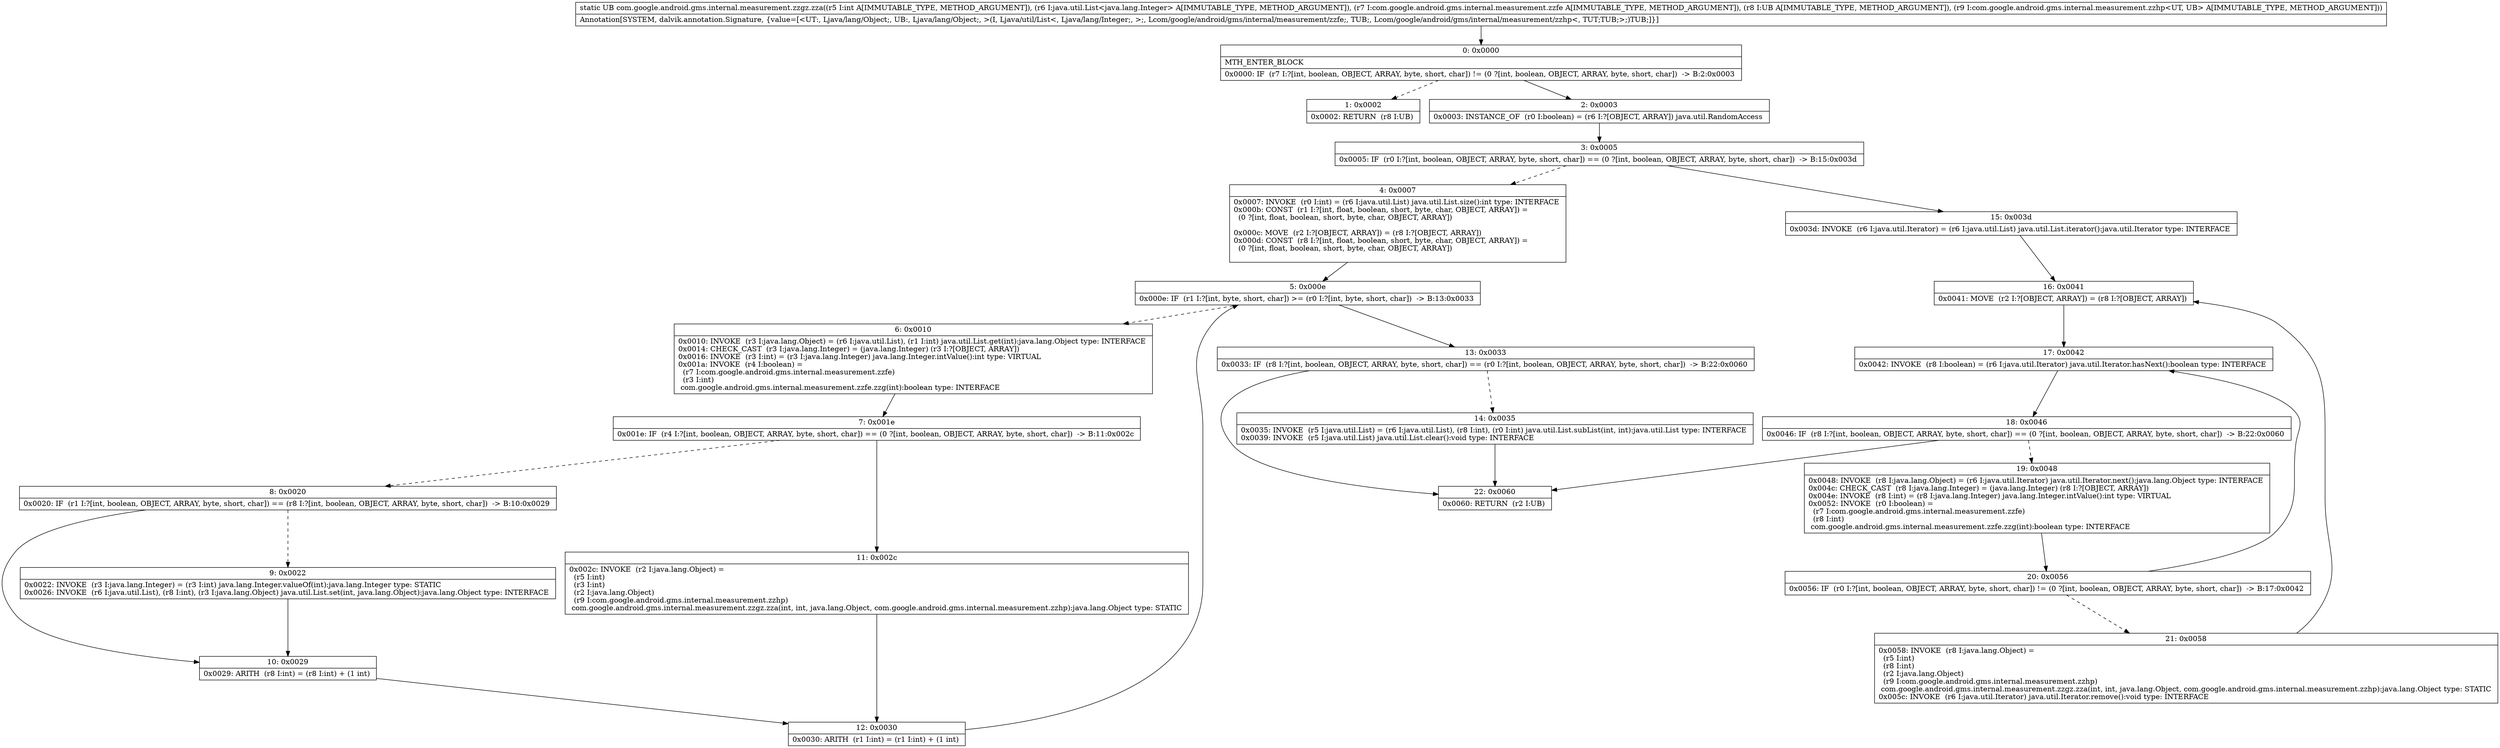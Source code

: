 digraph "CFG forcom.google.android.gms.internal.measurement.zzgz.zza(ILjava\/util\/List;Lcom\/google\/android\/gms\/internal\/measurement\/zzfe;Ljava\/lang\/Object;Lcom\/google\/android\/gms\/internal\/measurement\/zzhp;)Ljava\/lang\/Object;" {
Node_0 [shape=record,label="{0\:\ 0x0000|MTH_ENTER_BLOCK\l|0x0000: IF  (r7 I:?[int, boolean, OBJECT, ARRAY, byte, short, char]) != (0 ?[int, boolean, OBJECT, ARRAY, byte, short, char])  \-\> B:2:0x0003 \l}"];
Node_1 [shape=record,label="{1\:\ 0x0002|0x0002: RETURN  (r8 I:UB) \l}"];
Node_2 [shape=record,label="{2\:\ 0x0003|0x0003: INSTANCE_OF  (r0 I:boolean) = (r6 I:?[OBJECT, ARRAY]) java.util.RandomAccess \l}"];
Node_3 [shape=record,label="{3\:\ 0x0005|0x0005: IF  (r0 I:?[int, boolean, OBJECT, ARRAY, byte, short, char]) == (0 ?[int, boolean, OBJECT, ARRAY, byte, short, char])  \-\> B:15:0x003d \l}"];
Node_4 [shape=record,label="{4\:\ 0x0007|0x0007: INVOKE  (r0 I:int) = (r6 I:java.util.List) java.util.List.size():int type: INTERFACE \l0x000b: CONST  (r1 I:?[int, float, boolean, short, byte, char, OBJECT, ARRAY]) = \l  (0 ?[int, float, boolean, short, byte, char, OBJECT, ARRAY])\l \l0x000c: MOVE  (r2 I:?[OBJECT, ARRAY]) = (r8 I:?[OBJECT, ARRAY]) \l0x000d: CONST  (r8 I:?[int, float, boolean, short, byte, char, OBJECT, ARRAY]) = \l  (0 ?[int, float, boolean, short, byte, char, OBJECT, ARRAY])\l \l}"];
Node_5 [shape=record,label="{5\:\ 0x000e|0x000e: IF  (r1 I:?[int, byte, short, char]) \>= (r0 I:?[int, byte, short, char])  \-\> B:13:0x0033 \l}"];
Node_6 [shape=record,label="{6\:\ 0x0010|0x0010: INVOKE  (r3 I:java.lang.Object) = (r6 I:java.util.List), (r1 I:int) java.util.List.get(int):java.lang.Object type: INTERFACE \l0x0014: CHECK_CAST  (r3 I:java.lang.Integer) = (java.lang.Integer) (r3 I:?[OBJECT, ARRAY]) \l0x0016: INVOKE  (r3 I:int) = (r3 I:java.lang.Integer) java.lang.Integer.intValue():int type: VIRTUAL \l0x001a: INVOKE  (r4 I:boolean) = \l  (r7 I:com.google.android.gms.internal.measurement.zzfe)\l  (r3 I:int)\l com.google.android.gms.internal.measurement.zzfe.zzg(int):boolean type: INTERFACE \l}"];
Node_7 [shape=record,label="{7\:\ 0x001e|0x001e: IF  (r4 I:?[int, boolean, OBJECT, ARRAY, byte, short, char]) == (0 ?[int, boolean, OBJECT, ARRAY, byte, short, char])  \-\> B:11:0x002c \l}"];
Node_8 [shape=record,label="{8\:\ 0x0020|0x0020: IF  (r1 I:?[int, boolean, OBJECT, ARRAY, byte, short, char]) == (r8 I:?[int, boolean, OBJECT, ARRAY, byte, short, char])  \-\> B:10:0x0029 \l}"];
Node_9 [shape=record,label="{9\:\ 0x0022|0x0022: INVOKE  (r3 I:java.lang.Integer) = (r3 I:int) java.lang.Integer.valueOf(int):java.lang.Integer type: STATIC \l0x0026: INVOKE  (r6 I:java.util.List), (r8 I:int), (r3 I:java.lang.Object) java.util.List.set(int, java.lang.Object):java.lang.Object type: INTERFACE \l}"];
Node_10 [shape=record,label="{10\:\ 0x0029|0x0029: ARITH  (r8 I:int) = (r8 I:int) + (1 int) \l}"];
Node_11 [shape=record,label="{11\:\ 0x002c|0x002c: INVOKE  (r2 I:java.lang.Object) = \l  (r5 I:int)\l  (r3 I:int)\l  (r2 I:java.lang.Object)\l  (r9 I:com.google.android.gms.internal.measurement.zzhp)\l com.google.android.gms.internal.measurement.zzgz.zza(int, int, java.lang.Object, com.google.android.gms.internal.measurement.zzhp):java.lang.Object type: STATIC \l}"];
Node_12 [shape=record,label="{12\:\ 0x0030|0x0030: ARITH  (r1 I:int) = (r1 I:int) + (1 int) \l}"];
Node_13 [shape=record,label="{13\:\ 0x0033|0x0033: IF  (r8 I:?[int, boolean, OBJECT, ARRAY, byte, short, char]) == (r0 I:?[int, boolean, OBJECT, ARRAY, byte, short, char])  \-\> B:22:0x0060 \l}"];
Node_14 [shape=record,label="{14\:\ 0x0035|0x0035: INVOKE  (r5 I:java.util.List) = (r6 I:java.util.List), (r8 I:int), (r0 I:int) java.util.List.subList(int, int):java.util.List type: INTERFACE \l0x0039: INVOKE  (r5 I:java.util.List) java.util.List.clear():void type: INTERFACE \l}"];
Node_15 [shape=record,label="{15\:\ 0x003d|0x003d: INVOKE  (r6 I:java.util.Iterator) = (r6 I:java.util.List) java.util.List.iterator():java.util.Iterator type: INTERFACE \l}"];
Node_16 [shape=record,label="{16\:\ 0x0041|0x0041: MOVE  (r2 I:?[OBJECT, ARRAY]) = (r8 I:?[OBJECT, ARRAY]) \l}"];
Node_17 [shape=record,label="{17\:\ 0x0042|0x0042: INVOKE  (r8 I:boolean) = (r6 I:java.util.Iterator) java.util.Iterator.hasNext():boolean type: INTERFACE \l}"];
Node_18 [shape=record,label="{18\:\ 0x0046|0x0046: IF  (r8 I:?[int, boolean, OBJECT, ARRAY, byte, short, char]) == (0 ?[int, boolean, OBJECT, ARRAY, byte, short, char])  \-\> B:22:0x0060 \l}"];
Node_19 [shape=record,label="{19\:\ 0x0048|0x0048: INVOKE  (r8 I:java.lang.Object) = (r6 I:java.util.Iterator) java.util.Iterator.next():java.lang.Object type: INTERFACE \l0x004c: CHECK_CAST  (r8 I:java.lang.Integer) = (java.lang.Integer) (r8 I:?[OBJECT, ARRAY]) \l0x004e: INVOKE  (r8 I:int) = (r8 I:java.lang.Integer) java.lang.Integer.intValue():int type: VIRTUAL \l0x0052: INVOKE  (r0 I:boolean) = \l  (r7 I:com.google.android.gms.internal.measurement.zzfe)\l  (r8 I:int)\l com.google.android.gms.internal.measurement.zzfe.zzg(int):boolean type: INTERFACE \l}"];
Node_20 [shape=record,label="{20\:\ 0x0056|0x0056: IF  (r0 I:?[int, boolean, OBJECT, ARRAY, byte, short, char]) != (0 ?[int, boolean, OBJECT, ARRAY, byte, short, char])  \-\> B:17:0x0042 \l}"];
Node_21 [shape=record,label="{21\:\ 0x0058|0x0058: INVOKE  (r8 I:java.lang.Object) = \l  (r5 I:int)\l  (r8 I:int)\l  (r2 I:java.lang.Object)\l  (r9 I:com.google.android.gms.internal.measurement.zzhp)\l com.google.android.gms.internal.measurement.zzgz.zza(int, int, java.lang.Object, com.google.android.gms.internal.measurement.zzhp):java.lang.Object type: STATIC \l0x005c: INVOKE  (r6 I:java.util.Iterator) java.util.Iterator.remove():void type: INTERFACE \l}"];
Node_22 [shape=record,label="{22\:\ 0x0060|0x0060: RETURN  (r2 I:UB) \l}"];
MethodNode[shape=record,label="{static UB com.google.android.gms.internal.measurement.zzgz.zza((r5 I:int A[IMMUTABLE_TYPE, METHOD_ARGUMENT]), (r6 I:java.util.List\<java.lang.Integer\> A[IMMUTABLE_TYPE, METHOD_ARGUMENT]), (r7 I:com.google.android.gms.internal.measurement.zzfe A[IMMUTABLE_TYPE, METHOD_ARGUMENT]), (r8 I:UB A[IMMUTABLE_TYPE, METHOD_ARGUMENT]), (r9 I:com.google.android.gms.internal.measurement.zzhp\<UT, UB\> A[IMMUTABLE_TYPE, METHOD_ARGUMENT]))  | Annotation[SYSTEM, dalvik.annotation.Signature, \{value=[\<UT:, Ljava\/lang\/Object;, UB:, Ljava\/lang\/Object;, \>(I, Ljava\/util\/List\<, Ljava\/lang\/Integer;, \>;, Lcom\/google\/android\/gms\/internal\/measurement\/zzfe;, TUB;, Lcom\/google\/android\/gms\/internal\/measurement\/zzhp\<, TUT;TUB;\>;)TUB;]\}]\l}"];
MethodNode -> Node_0;
Node_0 -> Node_1[style=dashed];
Node_0 -> Node_2;
Node_2 -> Node_3;
Node_3 -> Node_4[style=dashed];
Node_3 -> Node_15;
Node_4 -> Node_5;
Node_5 -> Node_6[style=dashed];
Node_5 -> Node_13;
Node_6 -> Node_7;
Node_7 -> Node_8[style=dashed];
Node_7 -> Node_11;
Node_8 -> Node_9[style=dashed];
Node_8 -> Node_10;
Node_9 -> Node_10;
Node_10 -> Node_12;
Node_11 -> Node_12;
Node_12 -> Node_5;
Node_13 -> Node_14[style=dashed];
Node_13 -> Node_22;
Node_14 -> Node_22;
Node_15 -> Node_16;
Node_16 -> Node_17;
Node_17 -> Node_18;
Node_18 -> Node_19[style=dashed];
Node_18 -> Node_22;
Node_19 -> Node_20;
Node_20 -> Node_17;
Node_20 -> Node_21[style=dashed];
Node_21 -> Node_16;
}

